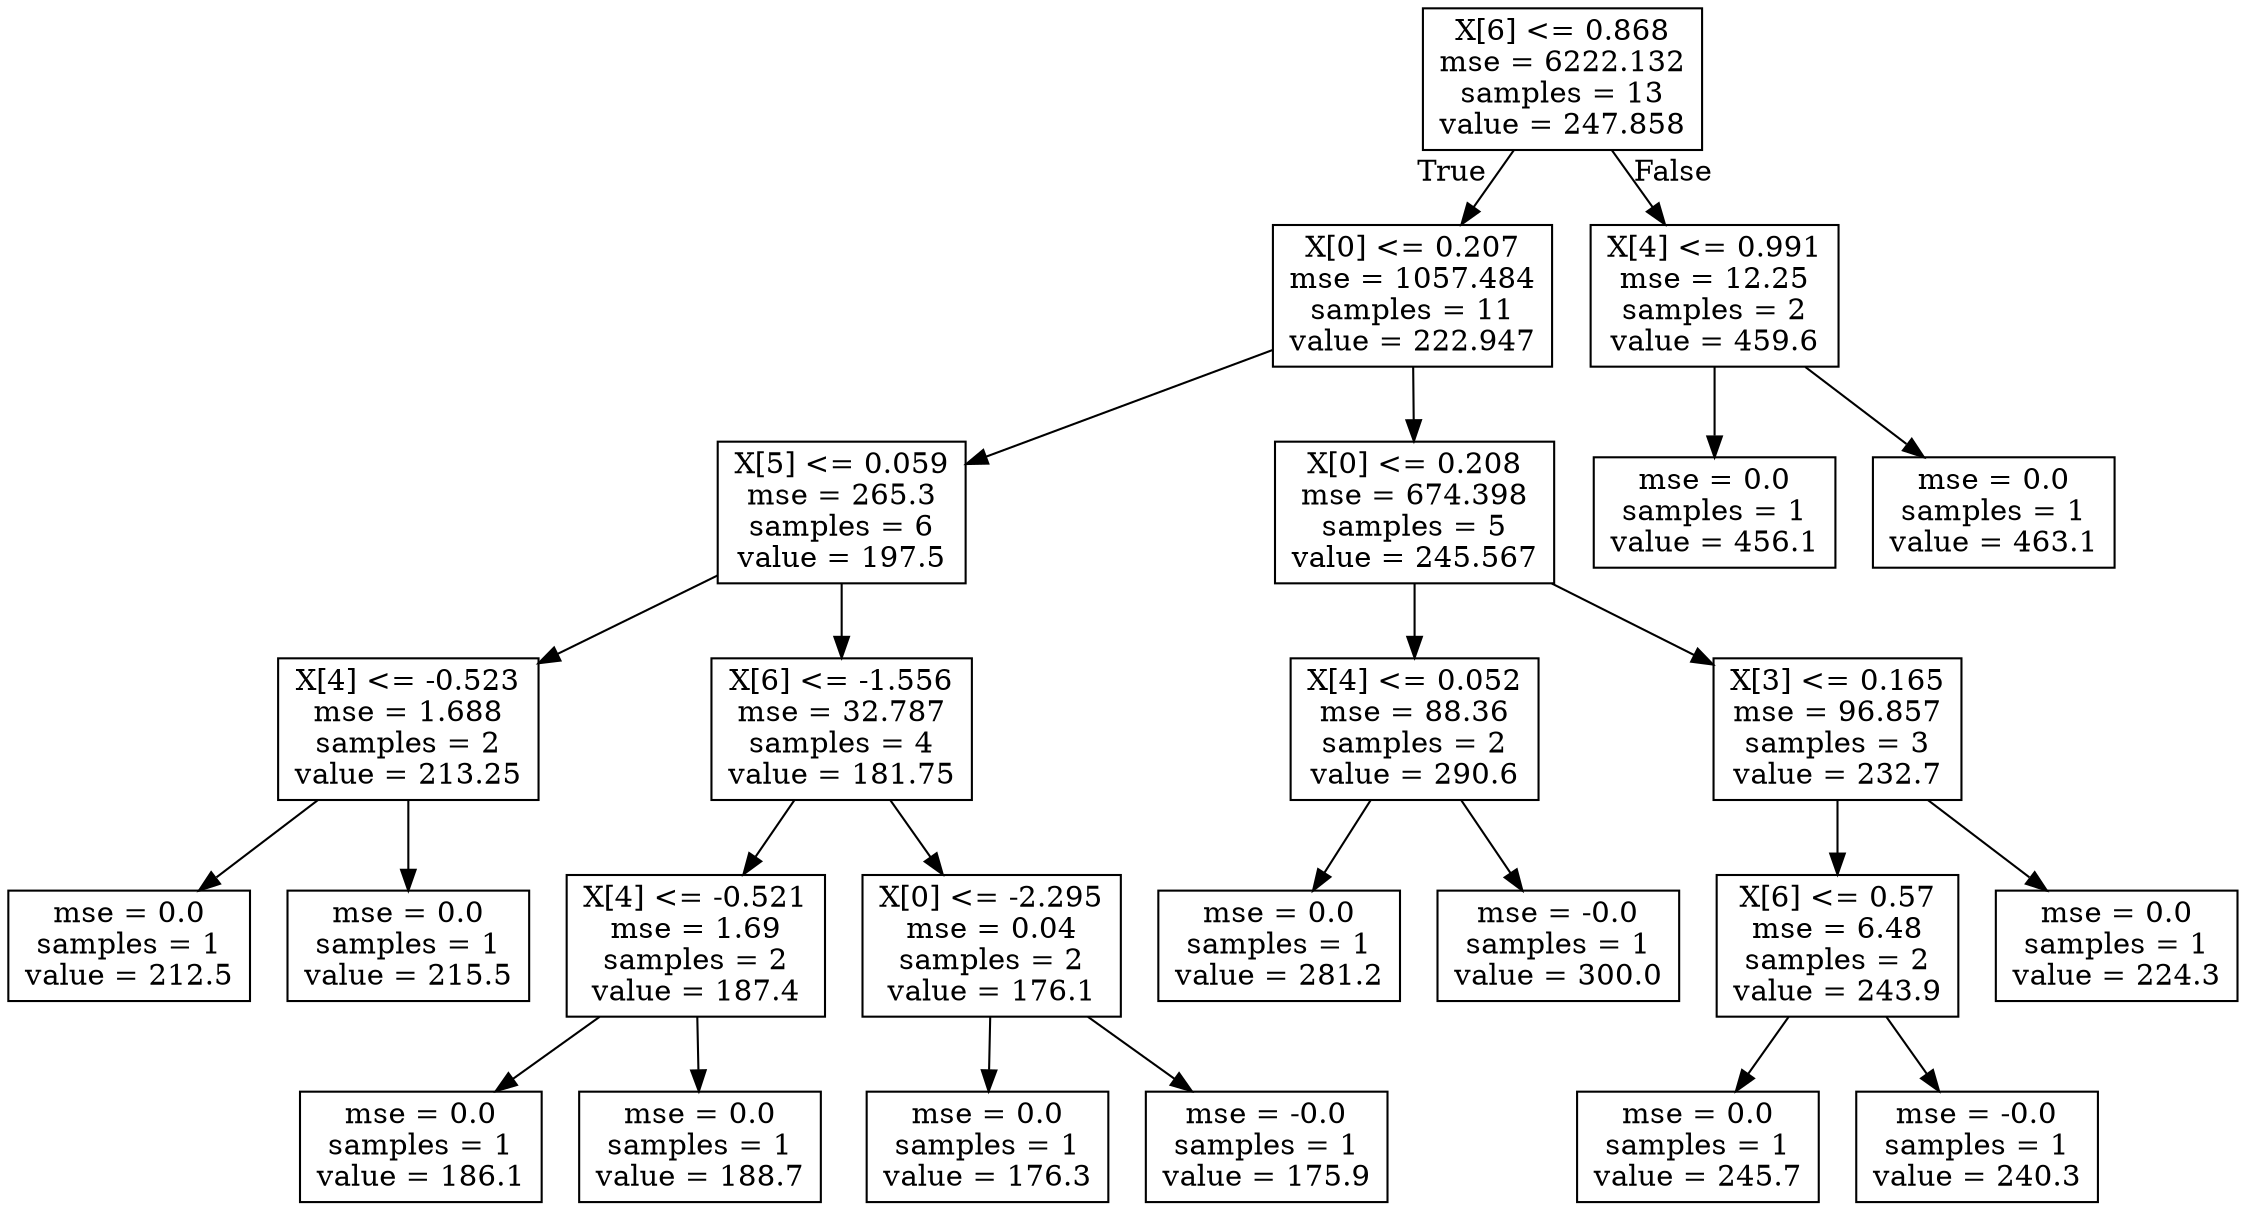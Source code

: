digraph Tree {
node [shape=box] ;
0 [label="X[6] <= 0.868\nmse = 6222.132\nsamples = 13\nvalue = 247.858"] ;
1 [label="X[0] <= 0.207\nmse = 1057.484\nsamples = 11\nvalue = 222.947"] ;
0 -> 1 [labeldistance=2.5, labelangle=45, headlabel="True"] ;
2 [label="X[5] <= 0.059\nmse = 265.3\nsamples = 6\nvalue = 197.5"] ;
1 -> 2 ;
3 [label="X[4] <= -0.523\nmse = 1.688\nsamples = 2\nvalue = 213.25"] ;
2 -> 3 ;
4 [label="mse = 0.0\nsamples = 1\nvalue = 212.5"] ;
3 -> 4 ;
5 [label="mse = 0.0\nsamples = 1\nvalue = 215.5"] ;
3 -> 5 ;
6 [label="X[6] <= -1.556\nmse = 32.787\nsamples = 4\nvalue = 181.75"] ;
2 -> 6 ;
7 [label="X[4] <= -0.521\nmse = 1.69\nsamples = 2\nvalue = 187.4"] ;
6 -> 7 ;
8 [label="mse = 0.0\nsamples = 1\nvalue = 186.1"] ;
7 -> 8 ;
9 [label="mse = 0.0\nsamples = 1\nvalue = 188.7"] ;
7 -> 9 ;
10 [label="X[0] <= -2.295\nmse = 0.04\nsamples = 2\nvalue = 176.1"] ;
6 -> 10 ;
11 [label="mse = 0.0\nsamples = 1\nvalue = 176.3"] ;
10 -> 11 ;
12 [label="mse = -0.0\nsamples = 1\nvalue = 175.9"] ;
10 -> 12 ;
13 [label="X[0] <= 0.208\nmse = 674.398\nsamples = 5\nvalue = 245.567"] ;
1 -> 13 ;
14 [label="X[4] <= 0.052\nmse = 88.36\nsamples = 2\nvalue = 290.6"] ;
13 -> 14 ;
15 [label="mse = 0.0\nsamples = 1\nvalue = 281.2"] ;
14 -> 15 ;
16 [label="mse = -0.0\nsamples = 1\nvalue = 300.0"] ;
14 -> 16 ;
17 [label="X[3] <= 0.165\nmse = 96.857\nsamples = 3\nvalue = 232.7"] ;
13 -> 17 ;
18 [label="X[6] <= 0.57\nmse = 6.48\nsamples = 2\nvalue = 243.9"] ;
17 -> 18 ;
19 [label="mse = 0.0\nsamples = 1\nvalue = 245.7"] ;
18 -> 19 ;
20 [label="mse = -0.0\nsamples = 1\nvalue = 240.3"] ;
18 -> 20 ;
21 [label="mse = 0.0\nsamples = 1\nvalue = 224.3"] ;
17 -> 21 ;
22 [label="X[4] <= 0.991\nmse = 12.25\nsamples = 2\nvalue = 459.6"] ;
0 -> 22 [labeldistance=2.5, labelangle=-45, headlabel="False"] ;
23 [label="mse = 0.0\nsamples = 1\nvalue = 456.1"] ;
22 -> 23 ;
24 [label="mse = 0.0\nsamples = 1\nvalue = 463.1"] ;
22 -> 24 ;
}
